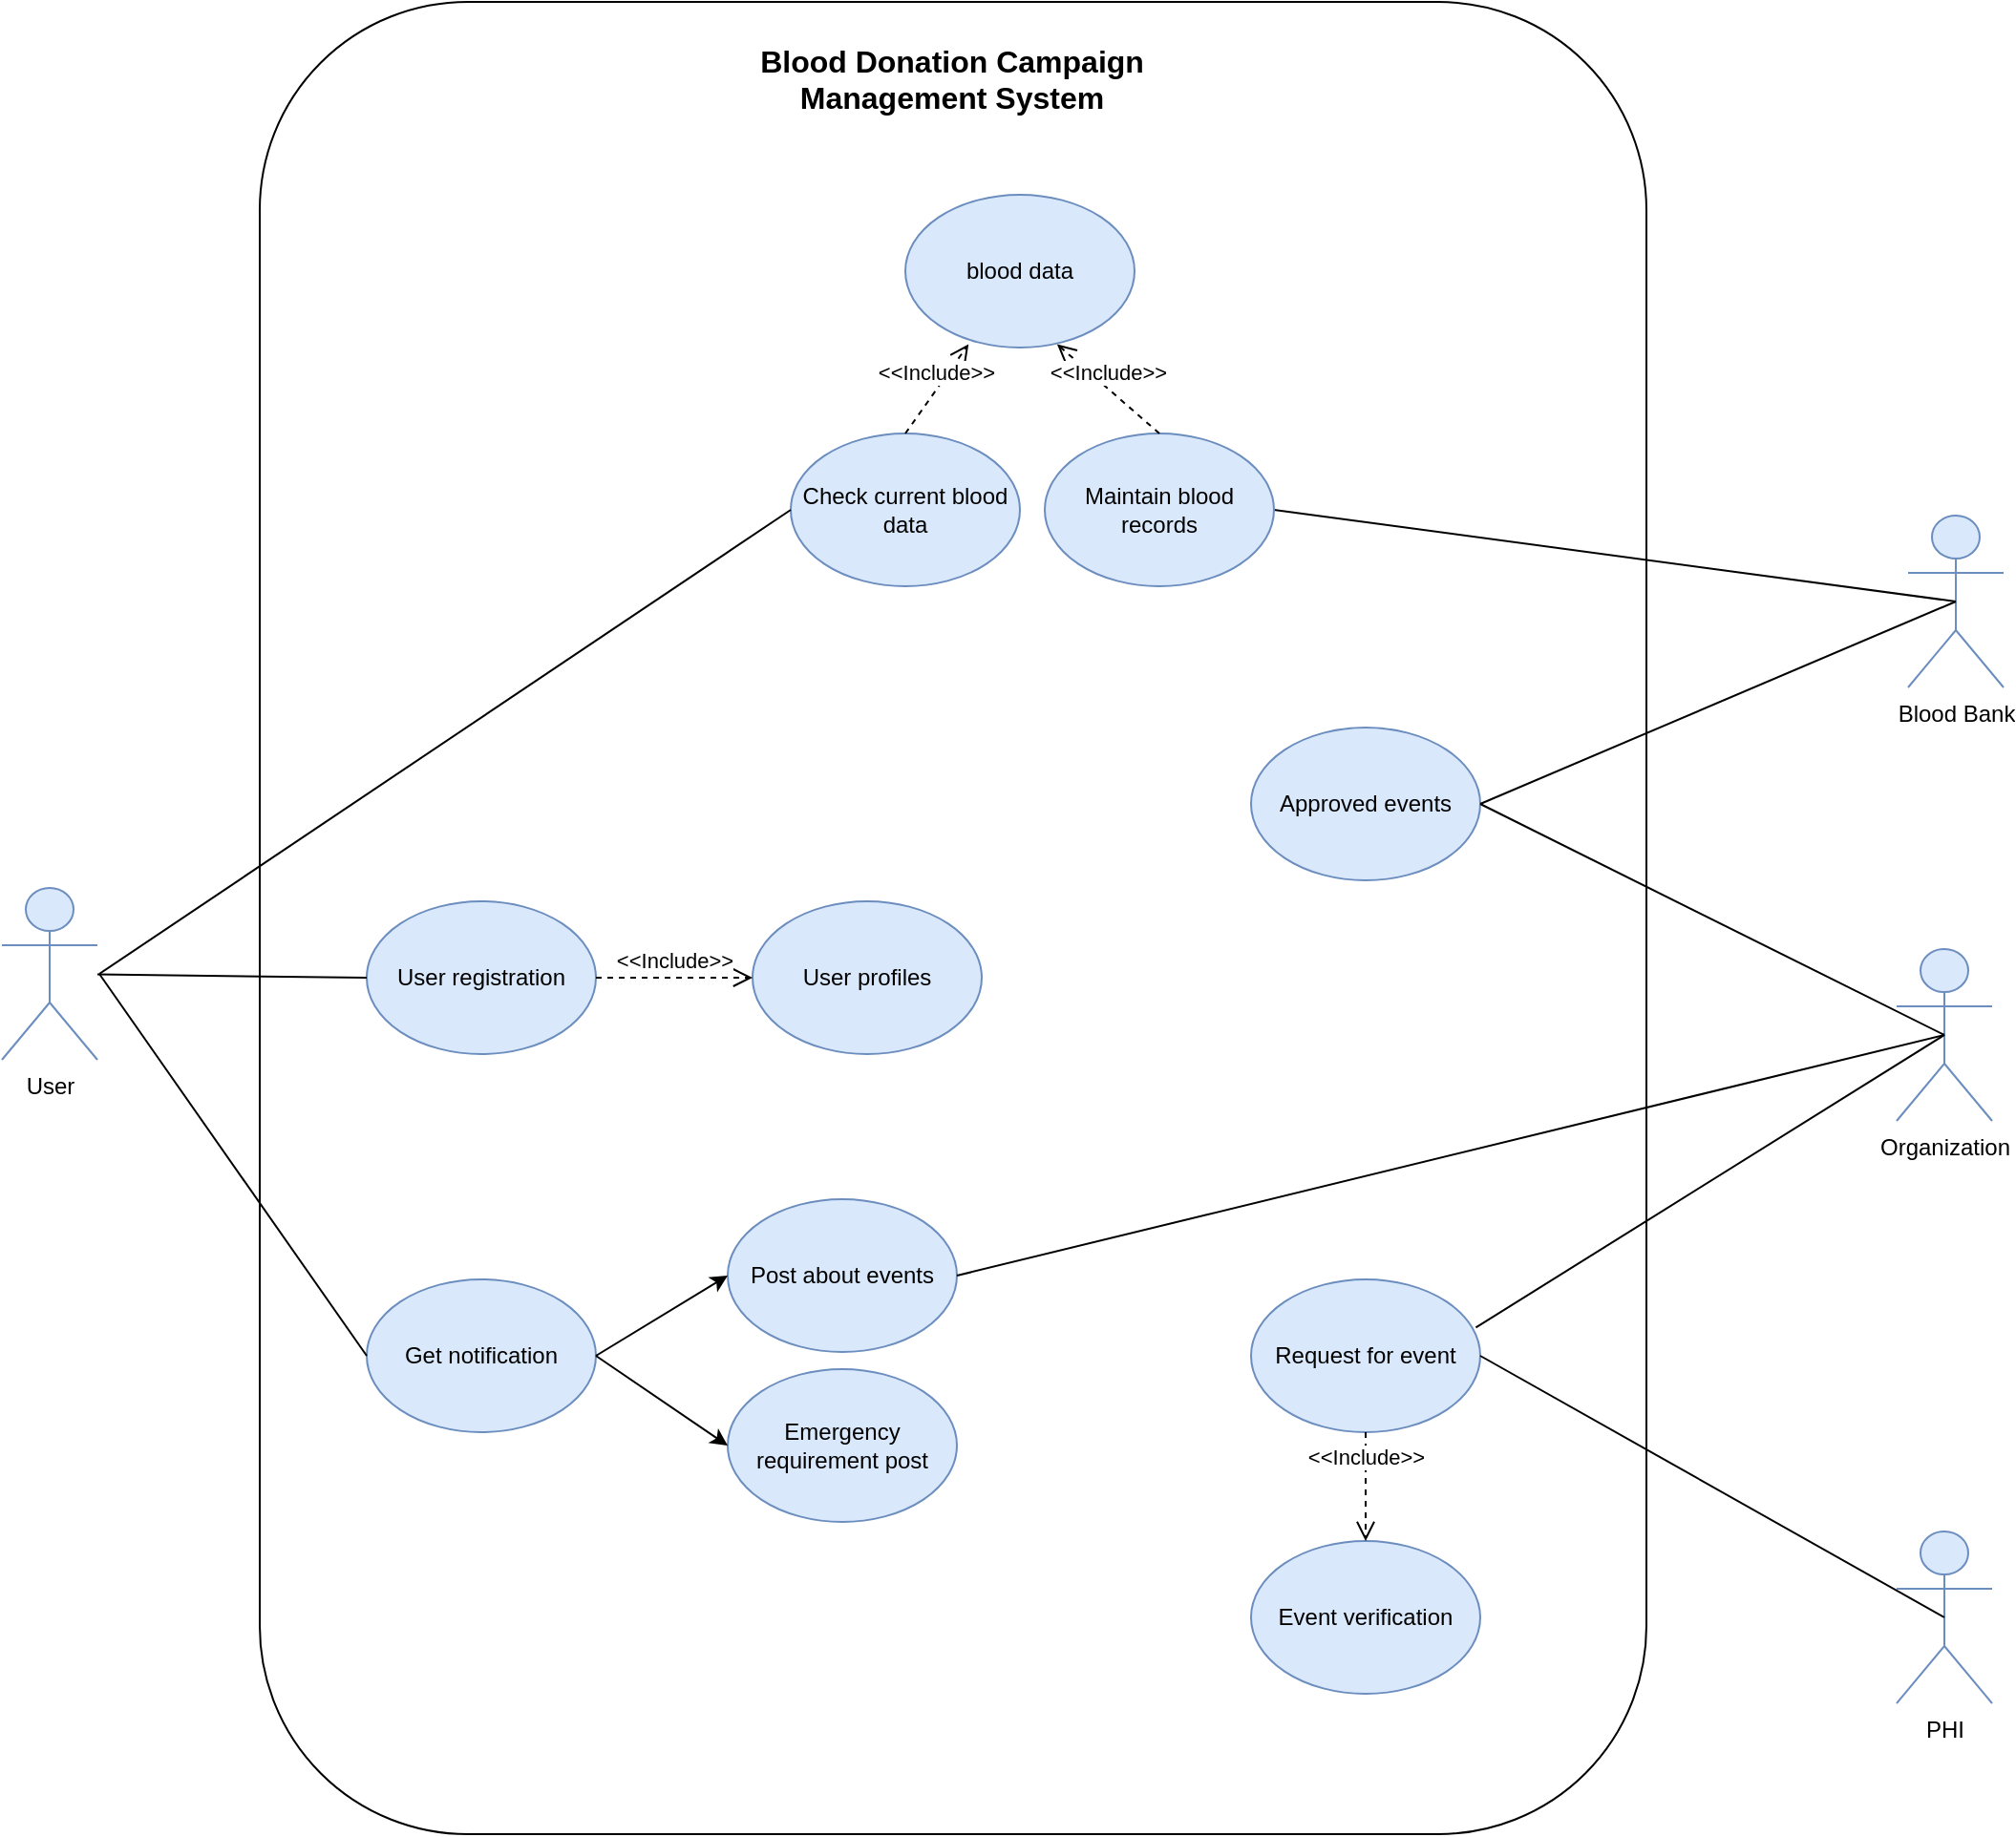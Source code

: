 <mxfile version="20.2.0" type="device"><diagram id="kmQYnOhHj2Kl4o_KzWUH" name="Page-1"><mxGraphModel dx="2966" dy="2163" grid="0" gridSize="10" guides="1" tooltips="1" connect="1" arrows="1" fold="1" page="0" pageScale="1" pageWidth="850" pageHeight="1100" math="0" shadow="0"><root><mxCell id="0"/><mxCell id="1" parent="0"/><mxCell id="gJQKRdMhdcpqr1nusEvI-1" value="" style="rounded=1;whiteSpace=wrap;html=1;sketch=0;" parent="1" vertex="1"><mxGeometry x="202" y="-82" width="726" height="959.5" as="geometry"/></mxCell><mxCell id="gJQKRdMhdcpqr1nusEvI-2" value="&lt;div&gt;User&lt;/div&gt;&lt;div&gt;&lt;br&gt;&lt;/div&gt;" style="shape=umlActor;verticalLabelPosition=bottom;verticalAlign=top;html=1;outlineConnect=0;rounded=0;sketch=0;fillColor=#dae8fc;strokeColor=#6c8ebf;" parent="1" vertex="1"><mxGeometry x="67" y="382" width="50" height="90" as="geometry"/></mxCell><mxCell id="gJQKRdMhdcpqr1nusEvI-10" value="PHI" style="shape=umlActor;verticalLabelPosition=bottom;verticalAlign=top;html=1;outlineConnect=0;rounded=0;sketch=0;fillColor=#dae8fc;strokeColor=#6c8ebf;" parent="1" vertex="1"><mxGeometry x="1059" y="719" width="50" height="90" as="geometry"/></mxCell><mxCell id="gJQKRdMhdcpqr1nusEvI-13" value="Organization" style="shape=umlActor;verticalLabelPosition=bottom;verticalAlign=top;html=1;outlineConnect=0;rounded=0;sketch=0;fillColor=#dae8fc;strokeColor=#6c8ebf;" parent="1" vertex="1"><mxGeometry x="1059" y="414" width="50" height="90" as="geometry"/></mxCell><mxCell id="gJQKRdMhdcpqr1nusEvI-14" value="blood data" style="ellipse;whiteSpace=wrap;html=1;rounded=0;sketch=0;fillColor=#dae8fc;strokeColor=#6c8ebf;" parent="1" vertex="1"><mxGeometry x="540" y="19" width="120" height="80" as="geometry"/></mxCell><mxCell id="gJQKRdMhdcpqr1nusEvI-15" value="Check current blood data" style="ellipse;whiteSpace=wrap;html=1;rounded=0;sketch=0;fillColor=#dae8fc;strokeColor=#6c8ebf;" parent="1" vertex="1"><mxGeometry x="480" y="144" width="120" height="80" as="geometry"/></mxCell><mxCell id="gJQKRdMhdcpqr1nusEvI-18" value="&amp;lt;&amp;lt;Include&amp;gt;&amp;gt;" style="html=1;verticalAlign=bottom;endArrow=open;dashed=1;endSize=8;rounded=1;sketch=0;curved=0;entryX=0.276;entryY=0.978;entryDx=0;entryDy=0;exitX=0.5;exitY=0;exitDx=0;exitDy=0;entryPerimeter=0;" parent="1" source="gJQKRdMhdcpqr1nusEvI-15" target="gJQKRdMhdcpqr1nusEvI-14" edge="1"><mxGeometry relative="1" as="geometry"><mxPoint x="480" y="309" as="sourcePoint"/><mxPoint x="400" y="309" as="targetPoint"/></mxGeometry></mxCell><mxCell id="gJQKRdMhdcpqr1nusEvI-19" value="User registration" style="ellipse;whiteSpace=wrap;html=1;rounded=0;sketch=0;fillColor=#dae8fc;strokeColor=#6c8ebf;" parent="1" vertex="1"><mxGeometry x="258" y="389" width="120" height="80" as="geometry"/></mxCell><mxCell id="gJQKRdMhdcpqr1nusEvI-21" value="Get notification" style="ellipse;whiteSpace=wrap;html=1;rounded=0;sketch=0;fillColor=#dae8fc;strokeColor=#6c8ebf;" parent="1" vertex="1"><mxGeometry x="258" y="587" width="120" height="80" as="geometry"/></mxCell><mxCell id="gJQKRdMhdcpqr1nusEvI-22" value="Post about events" style="ellipse;whiteSpace=wrap;html=1;rounded=0;sketch=0;fillColor=#dae8fc;strokeColor=#6c8ebf;" parent="1" vertex="1"><mxGeometry x="447" y="545" width="120" height="80" as="geometry"/></mxCell><mxCell id="gJQKRdMhdcpqr1nusEvI-23" value="Emergency requirement post" style="ellipse;whiteSpace=wrap;html=1;rounded=0;sketch=0;fillColor=#dae8fc;strokeColor=#6c8ebf;" parent="1" vertex="1"><mxGeometry x="447" y="634" width="120" height="80" as="geometry"/></mxCell><mxCell id="gJQKRdMhdcpqr1nusEvI-24" value="Request for event" style="ellipse;whiteSpace=wrap;html=1;rounded=0;sketch=0;fillColor=#dae8fc;strokeColor=#6c8ebf;" parent="1" vertex="1"><mxGeometry x="721" y="587" width="120" height="80" as="geometry"/></mxCell><mxCell id="gJQKRdMhdcpqr1nusEvI-27" value="" style="endArrow=none;html=1;rounded=1;sketch=0;curved=0;exitX=0;exitY=0.5;exitDx=0;exitDy=0;" parent="1" source="gJQKRdMhdcpqr1nusEvI-15" edge="1"><mxGeometry width="50" height="50" relative="1" as="geometry"><mxPoint x="390" y="436.614" as="sourcePoint"/><mxPoint x="118" y="427" as="targetPoint"/></mxGeometry></mxCell><mxCell id="gJQKRdMhdcpqr1nusEvI-28" value="" style="endArrow=none;html=1;rounded=1;sketch=0;curved=0;entryX=0;entryY=0.5;entryDx=0;entryDy=0;" parent="1" source="gJQKRdMhdcpqr1nusEvI-2" target="gJQKRdMhdcpqr1nusEvI-19" edge="1"><mxGeometry width="50" height="50" relative="1" as="geometry"><mxPoint x="121" y="380" as="sourcePoint"/><mxPoint x="500" y="185" as="targetPoint"/></mxGeometry></mxCell><mxCell id="gJQKRdMhdcpqr1nusEvI-29" value="" style="endArrow=none;html=1;rounded=1;sketch=0;curved=0;exitX=0;exitY=0.5;exitDx=0;exitDy=0;" parent="1" source="gJQKRdMhdcpqr1nusEvI-21" edge="1"><mxGeometry width="50" height="50" relative="1" as="geometry"><mxPoint x="405" y="560.614" as="sourcePoint"/><mxPoint x="118" y="427" as="targetPoint"/></mxGeometry></mxCell><mxCell id="gJQKRdMhdcpqr1nusEvI-33" value="" style="endArrow=classic;html=1;rounded=1;sketch=0;curved=0;entryX=0;entryY=0.5;entryDx=0;entryDy=0;exitX=1;exitY=0.5;exitDx=0;exitDy=0;" parent="1" source="gJQKRdMhdcpqr1nusEvI-21" target="gJQKRdMhdcpqr1nusEvI-23" edge="1"><mxGeometry width="50" height="50" relative="1" as="geometry"><mxPoint x="363" y="637" as="sourcePoint"/><mxPoint x="413" y="587" as="targetPoint"/></mxGeometry></mxCell><mxCell id="gJQKRdMhdcpqr1nusEvI-34" value="" style="endArrow=classic;html=1;rounded=1;sketch=0;curved=0;entryX=0;entryY=0.5;entryDx=0;entryDy=0;exitX=1;exitY=0.5;exitDx=0;exitDy=0;" parent="1" source="gJQKRdMhdcpqr1nusEvI-21" target="gJQKRdMhdcpqr1nusEvI-22" edge="1"><mxGeometry width="50" height="50" relative="1" as="geometry"><mxPoint x="377" y="712" as="sourcePoint"/><mxPoint x="447" y="654" as="targetPoint"/></mxGeometry></mxCell><mxCell id="iclq8CkkT4K1_MW7IvBK-1" value="Blood Bank" style="shape=umlActor;verticalLabelPosition=bottom;verticalAlign=top;html=1;outlineConnect=0;rounded=0;sketch=0;fillColor=#dae8fc;strokeColor=#6c8ebf;" parent="1" vertex="1"><mxGeometry x="1065" y="187" width="50" height="90" as="geometry"/></mxCell><mxCell id="iclq8CkkT4K1_MW7IvBK-10" value="" style="endArrow=none;html=1;rounded=0;strokeColor=default;entryX=0.5;entryY=0.5;entryDx=0;entryDy=0;entryPerimeter=0;exitX=1;exitY=0.5;exitDx=0;exitDy=0;" parent="1" source="gJQKRdMhdcpqr1nusEvI-24" target="gJQKRdMhdcpqr1nusEvI-10" edge="1"><mxGeometry width="50" height="50" relative="1" as="geometry"><mxPoint x="785" y="521" as="sourcePoint"/><mxPoint x="1062" y="430" as="targetPoint"/></mxGeometry></mxCell><mxCell id="iclq8CkkT4K1_MW7IvBK-11" value="Event verification" style="ellipse;whiteSpace=wrap;html=1;rounded=0;sketch=0;fillColor=#dae8fc;strokeColor=#6c8ebf;" parent="1" vertex="1"><mxGeometry x="721" y="724" width="120" height="80" as="geometry"/></mxCell><mxCell id="iclq8CkkT4K1_MW7IvBK-14" value="" style="endArrow=none;html=1;rounded=0;strokeColor=default;entryX=0.5;entryY=0.5;entryDx=0;entryDy=0;entryPerimeter=0;exitX=0.981;exitY=0.315;exitDx=0;exitDy=0;exitPerimeter=0;" parent="1" source="gJQKRdMhdcpqr1nusEvI-24" target="gJQKRdMhdcpqr1nusEvI-13" edge="1"><mxGeometry width="50" height="50" relative="1" as="geometry"><mxPoint x="574" y="457" as="sourcePoint"/><mxPoint x="624" y="407" as="targetPoint"/></mxGeometry></mxCell><mxCell id="iclq8CkkT4K1_MW7IvBK-15" value="&amp;lt;&amp;lt;Include&amp;gt;&amp;gt;" style="html=1;verticalAlign=bottom;endArrow=open;dashed=1;endSize=8;rounded=1;sketch=0;curved=0;exitX=0.5;exitY=1;exitDx=0;exitDy=0;" parent="1" source="gJQKRdMhdcpqr1nusEvI-24" target="iclq8CkkT4K1_MW7IvBK-11" edge="1"><mxGeometry x="-0.222" relative="1" as="geometry"><mxPoint x="780.47" y="552" as="sourcePoint"/><mxPoint x="780.47" y="498" as="targetPoint"/><mxPoint as="offset"/></mxGeometry></mxCell><mxCell id="iclq8CkkT4K1_MW7IvBK-17" value="Approved events" style="ellipse;whiteSpace=wrap;html=1;rounded=0;sketch=0;fillColor=#dae8fc;strokeColor=#6c8ebf;" parent="1" vertex="1"><mxGeometry x="721" y="298" width="120" height="80" as="geometry"/></mxCell><mxCell id="iclq8CkkT4K1_MW7IvBK-19" value="" style="endArrow=none;html=1;rounded=0;strokeColor=default;entryX=0.5;entryY=0.5;entryDx=0;entryDy=0;entryPerimeter=0;exitX=1;exitY=0.5;exitDx=0;exitDy=0;" parent="1" source="iclq8CkkT4K1_MW7IvBK-17" target="iclq8CkkT4K1_MW7IvBK-1" edge="1"><mxGeometry width="50" height="50" relative="1" as="geometry"><mxPoint x="855" y="534" as="sourcePoint"/><mxPoint x="1098" y="534" as="targetPoint"/></mxGeometry></mxCell><mxCell id="iclq8CkkT4K1_MW7IvBK-22" value="" style="endArrow=none;html=1;rounded=0;strokeColor=default;exitX=1;exitY=0.5;exitDx=0;exitDy=0;entryX=0.5;entryY=0.5;entryDx=0;entryDy=0;entryPerimeter=0;" parent="1" source="gJQKRdMhdcpqr1nusEvI-22" target="gJQKRdMhdcpqr1nusEvI-13" edge="1"><mxGeometry width="50" height="50" relative="1" as="geometry"><mxPoint x="851" y="605" as="sourcePoint"/><mxPoint x="945" y="695" as="targetPoint"/></mxGeometry></mxCell><mxCell id="iclq8CkkT4K1_MW7IvBK-27" value="" style="endArrow=none;html=1;rounded=0;strokeColor=default;exitX=1;exitY=0.5;exitDx=0;exitDy=0;entryX=0.5;entryY=0.5;entryDx=0;entryDy=0;entryPerimeter=0;" parent="1" source="iclq8CkkT4K1_MW7IvBK-17" target="gJQKRdMhdcpqr1nusEvI-13" edge="1"><mxGeometry width="50" height="50" relative="1" as="geometry"><mxPoint x="851" y="333" as="sourcePoint"/><mxPoint x="1071" y="603" as="targetPoint"/></mxGeometry></mxCell><mxCell id="iclq8CkkT4K1_MW7IvBK-34" value="" style="endArrow=none;html=1;rounded=0;strokeColor=default;entryX=0.5;entryY=0.5;entryDx=0;entryDy=0;entryPerimeter=0;exitX=1;exitY=0.5;exitDx=0;exitDy=0;" parent="1" source="iclq8CkkT4K1_MW7IvBK-37" target="iclq8CkkT4K1_MW7IvBK-1" edge="1"><mxGeometry width="50" height="50" relative="1" as="geometry"><mxPoint x="851" y="333" as="sourcePoint"/><mxPoint x="1100" y="242" as="targetPoint"/></mxGeometry></mxCell><mxCell id="iclq8CkkT4K1_MW7IvBK-35" value="User profiles" style="ellipse;whiteSpace=wrap;html=1;rounded=0;sketch=0;fillColor=#dae8fc;strokeColor=#6c8ebf;" parent="1" vertex="1"><mxGeometry x="460" y="389" width="120" height="80" as="geometry"/></mxCell><mxCell id="iclq8CkkT4K1_MW7IvBK-37" value="Maintain blood records" style="ellipse;whiteSpace=wrap;html=1;rounded=0;sketch=0;fillColor=#dae8fc;strokeColor=#6c8ebf;" parent="1" vertex="1"><mxGeometry x="613" y="144" width="120" height="80" as="geometry"/></mxCell><mxCell id="iclq8CkkT4K1_MW7IvBK-38" value="&amp;lt;&amp;lt;Include&amp;gt;&amp;gt;" style="html=1;verticalAlign=bottom;endArrow=open;dashed=1;endSize=8;rounded=1;sketch=0;curved=0;entryX=0.662;entryY=0.978;entryDx=0;entryDy=0;exitX=0.5;exitY=0;exitDx=0;exitDy=0;entryPerimeter=0;" parent="1" source="iclq8CkkT4K1_MW7IvBK-37" target="gJQKRdMhdcpqr1nusEvI-14" edge="1"><mxGeometry relative="1" as="geometry"><mxPoint x="546" y="160" as="sourcePoint"/><mxPoint x="546" y="102" as="targetPoint"/></mxGeometry></mxCell><mxCell id="iclq8CkkT4K1_MW7IvBK-42" value="&amp;lt;&amp;lt;Include&amp;gt;&amp;gt;" style="html=1;verticalAlign=bottom;endArrow=open;dashed=1;endSize=8;rounded=1;sketch=0;curved=0;entryX=0;entryY=0.5;entryDx=0;entryDy=0;exitX=1;exitY=0.5;exitDx=0;exitDy=0;" parent="1" source="gJQKRdMhdcpqr1nusEvI-19" target="iclq8CkkT4K1_MW7IvBK-35" edge="1"><mxGeometry relative="1" as="geometry"><mxPoint x="550" y="154" as="sourcePoint"/><mxPoint x="583.12" y="107.24" as="targetPoint"/></mxGeometry></mxCell><mxCell id="MET9x9egAaBHH1pCtsaE-1" value="&lt;span style=&quot;color: rgb(0, 0, 0); font-family: Helvetica; font-size: 16px; font-style: normal; font-variant-ligatures: normal; font-variant-caps: normal; letter-spacing: normal; orphans: 2; text-indent: 0px; text-transform: none; widows: 2; word-spacing: 0px; -webkit-text-stroke-width: 0px; background-color: rgb(255, 255, 255); text-decoration-thickness: initial; text-decoration-style: initial; text-decoration-color: initial; float: none; display: inline !important;&quot;&gt;Blood Donation Campaign Management System&lt;/span&gt;" style="text;whiteSpace=wrap;html=1;align=center;verticalAlign=top;fontSize=16;fontStyle=1" vertex="1" parent="1"><mxGeometry x="441.33" y="-67" width="247.33" height="50" as="geometry"/></mxCell></root></mxGraphModel></diagram></mxfile>